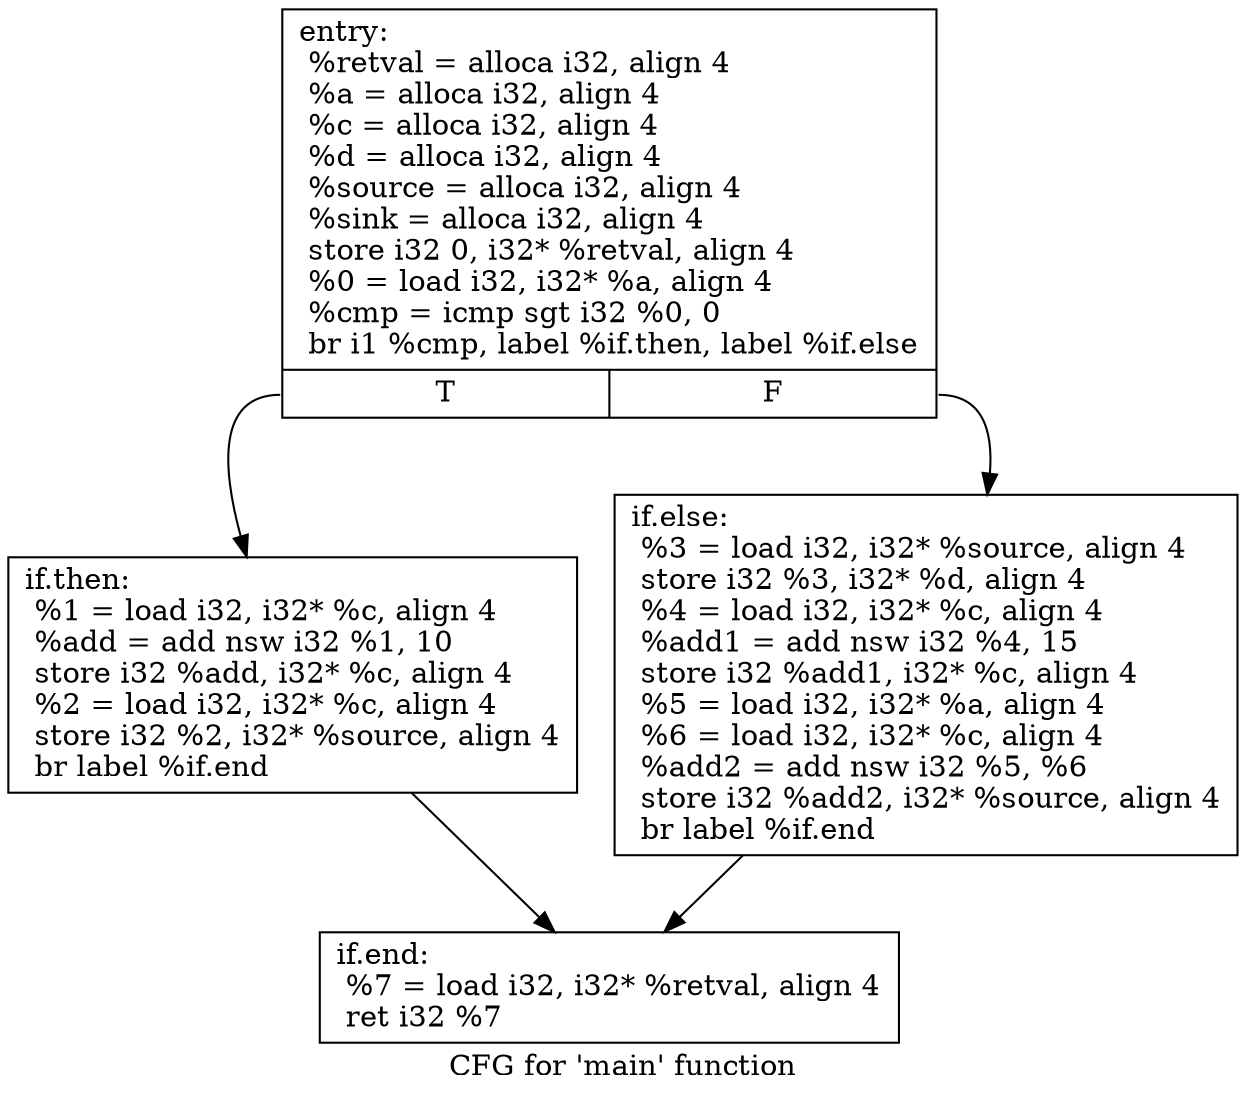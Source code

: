 digraph "CFG for 'main' function" {
	label="CFG for 'main' function";

	Node0xf694a0 [shape=record,label="{entry:\l  %retval = alloca i32, align 4\l  %a = alloca i32, align 4\l  %c = alloca i32, align 4\l  %d = alloca i32, align 4\l  %source = alloca i32, align 4\l  %sink = alloca i32, align 4\l  store i32 0, i32* %retval, align 4\l  %0 = load i32, i32* %a, align 4\l  %cmp = icmp sgt i32 %0, 0\l  br i1 %cmp, label %if.then, label %if.else\l|{<s0>T|<s1>F}}"];
	Node0xf694a0:s0 -> Node0xf6a0d0;
	Node0xf694a0:s1 -> Node0xf6a1a0;
	Node0xf6a0d0 [shape=record,label="{if.then:                                          \l  %1 = load i32, i32* %c, align 4\l  %add = add nsw i32 %1, 10\l  store i32 %add, i32* %c, align 4\l  %2 = load i32, i32* %c, align 4\l  store i32 %2, i32* %source, align 4\l  br label %if.end\l}"];
	Node0xf6a0d0 -> Node0xf6a4c0;
	Node0xf6a1a0 [shape=record,label="{if.else:                                          \l  %3 = load i32, i32* %source, align 4\l  store i32 %3, i32* %d, align 4\l  %4 = load i32, i32* %c, align 4\l  %add1 = add nsw i32 %4, 15\l  store i32 %add1, i32* %c, align 4\l  %5 = load i32, i32* %a, align 4\l  %6 = load i32, i32* %c, align 4\l  %add2 = add nsw i32 %5, %6\l  store i32 %add2, i32* %source, align 4\l  br label %if.end\l}"];
	Node0xf6a1a0 -> Node0xf6a4c0;
	Node0xf6a4c0 [shape=record,label="{if.end:                                           \l  %7 = load i32, i32* %retval, align 4\l  ret i32 %7\l}"];
}
